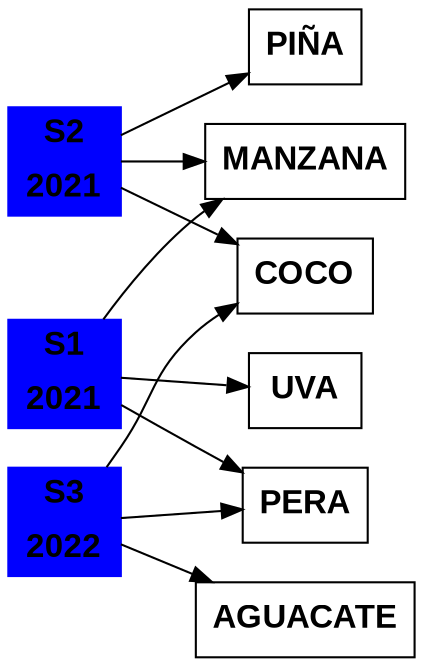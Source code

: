 digraph { 
rankdir = LR 
node[shape=record, fontname="Arial Black", fontsize=16] 
S1[color=blue, style=filled, label="S1|2023"]
S1[color=blue, style=filled, label="S1|2022"]
S1[color=blue, style=filled, label="S1|2021"]
S2[color=blue, style=filled, label="S2|2023"]
S2[color=blue, style=filled, label="S2|2020"]
S2[color=blue, style=filled, label="S2|2021"]
S3[color=blue, style=filled, label="S3|2023"]
S3[color=blue, style=filled, label="S3|2022"]
S3[color=blue, style=filled, label="S3|2022"]
S1->MANZANA
S1->PERA
S1->UVA
S2->MANZANA
S2->PIÑA
S2->COCO
S3->PERA
S3->COCO
S3->AGUACATE
} 

